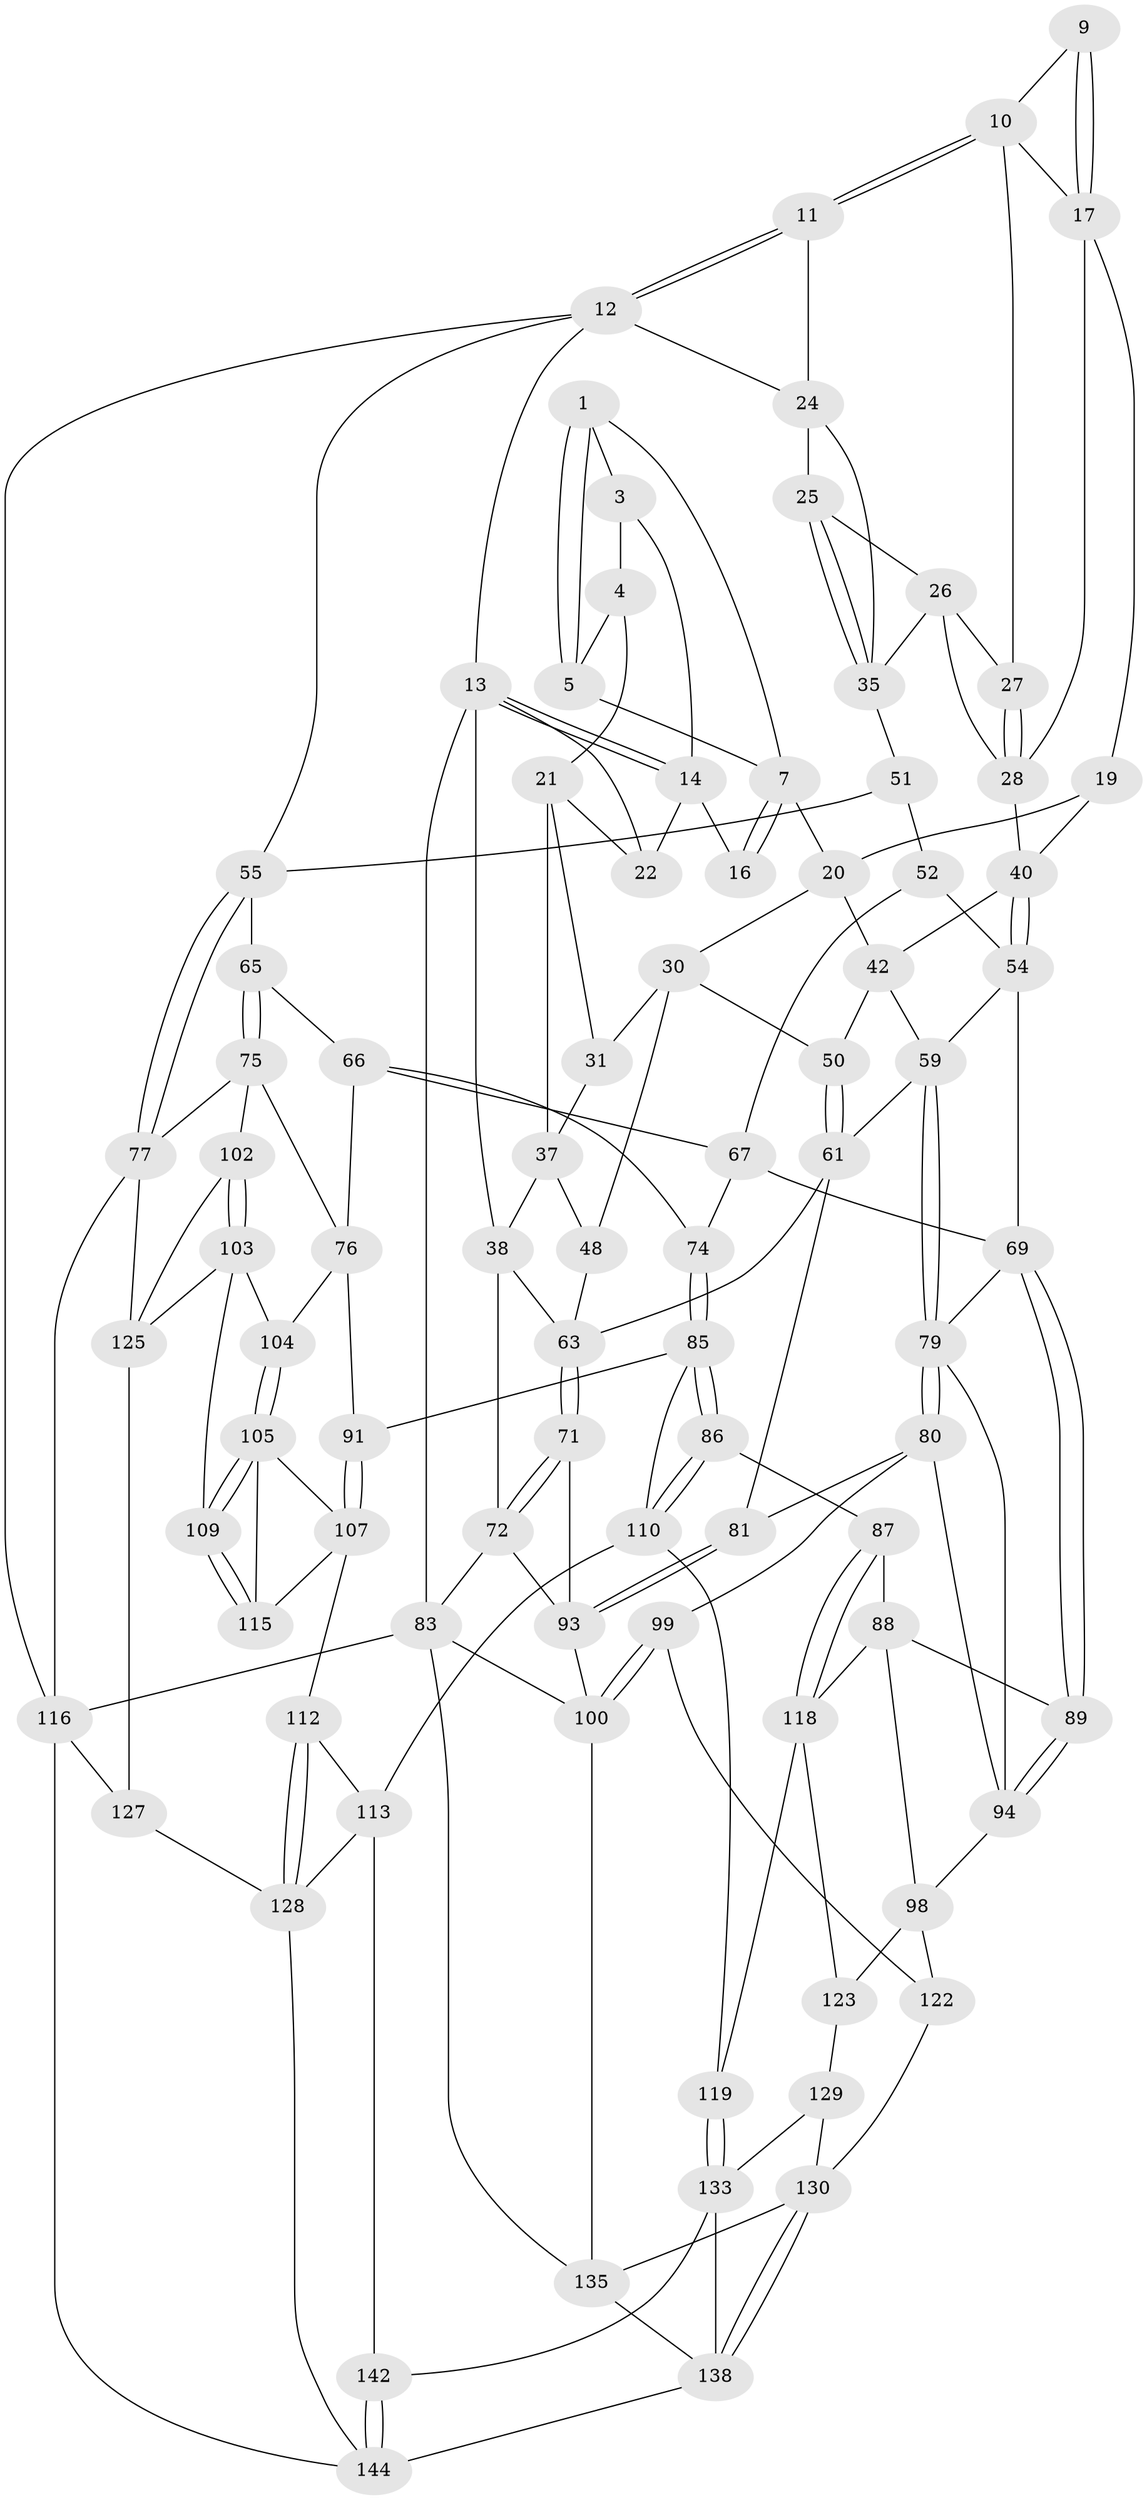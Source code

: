 // Generated by graph-tools (version 1.1) at 2025/52/02/27/25 19:52:41]
// undirected, 88 vertices, 192 edges
graph export_dot {
graph [start="1"]
  node [color=gray90,style=filled];
  1 [pos="+0.1507924985045339+0.09856777302606254",super="+2"];
  3 [pos="+0+0"];
  4 [pos="+0.11322760390029911+0.06858776221614163",super="+6"];
  5 [pos="+0.15718738633046297+0.11923633022591218"];
  7 [pos="+0.23937396612847775+0.08529571395212551",super="+8"];
  9 [pos="+0.4635307788056521+0"];
  10 [pos="+0.5680262540844282+0",super="+23"];
  11 [pos="+0.7589566740488799+0"];
  12 [pos="+1+0",super="+45"];
  13 [pos="+0+0",super="+36"];
  14 [pos="+0+0",super="+15"];
  16 [pos="+0.44725999327915356+0"];
  17 [pos="+0.40150942167864306+0.09849698759681473",super="+18"];
  19 [pos="+0.3537319240062481+0.17408496540283616"];
  20 [pos="+0.2548684472196402+0.1752445881482437",super="+29"];
  21 [pos="+0.08483903132764344+0.18199129379482765",super="+32"];
  22 [pos="+0.08004999021078997+0.1788323872114426"];
  24 [pos="+0.7339544772568658+0.10425705504619309",super="+43"];
  25 [pos="+0.5757000540926897+0.16491676853091894"];
  26 [pos="+0.5414642699464304+0.172911752710064",super="+33"];
  27 [pos="+0.5148487535027673+0.15823432282034486"];
  28 [pos="+0.45136773068004976+0.20813083089924378",super="+34"];
  30 [pos="+0.17568768408174196+0.25144558339131845",super="+47"];
  31 [pos="+0.16333765199444195+0.25062326021471537"];
  35 [pos="+0.5308303536009056+0.2767128392739172",super="+44"];
  37 [pos="+0.017238402644018918+0.31282273733304616",super="+46"];
  38 [pos="+0+0.31884704920004925",super="+39"];
  40 [pos="+0.4852431666332967+0.3518900225751307",super="+41"];
  42 [pos="+0.3009524788927973+0.33279430244795694",super="+49"];
  48 [pos="+0.10149590320245418+0.4069374677638566"];
  50 [pos="+0.19260948164322317+0.3763380015946793"];
  51 [pos="+0.7376182458253698+0.21175984118199578",super="+57"];
  52 [pos="+0.5853526632318555+0.4168923158728307",super="+53"];
  54 [pos="+0.501444154825008+0.4331091505224362",super="+58"];
  55 [pos="+1+0.46584969404386867",super="+56"];
  59 [pos="+0.33556743744453227+0.47685060057570133",super="+60"];
  61 [pos="+0.22428173099283544+0.5028190740535472",super="+62"];
  63 [pos="+0.08815414496147025+0.5335991338384846",super="+64"];
  65 [pos="+0.7525244317375354+0.491059573909483"];
  66 [pos="+0.6864932757895706+0.5061065493763941",super="+73"];
  67 [pos="+0.5841485982208107+0.46200058211886075",super="+68"];
  69 [pos="+0.4896551049770562+0.5904770761409415",super="+70"];
  71 [pos="+0+0.6173926983467977"];
  72 [pos="+0+0.6429386096200727",super="+82"];
  74 [pos="+0.6212647168115865+0.6004986249107851"];
  75 [pos="+0.7660406316107973+0.6223715738890296",super="+78"];
  76 [pos="+0.7323833268972658+0.6534718903074846",super="+90"];
  77 [pos="+1+0.5793624824619229",super="+117"];
  79 [pos="+0.3252909300933962+0.6331682487208368",super="+84"];
  80 [pos="+0.26320459177633093+0.6490342306042336",super="+96"];
  81 [pos="+0.2203403746842613+0.6373561345021971"];
  83 [pos="+0+1",super="+137"];
  85 [pos="+0.6092580719245969+0.6461919794876673",super="+92"];
  86 [pos="+0.5676261250932791+0.6955905218120285"];
  87 [pos="+0.5351812404056843+0.7005999863072616"];
  88 [pos="+0.49247965134242466+0.6293352873122416",super="+97"];
  89 [pos="+0.4917032627510599+0.6272955164430586"];
  91 [pos="+0.7251135117454703+0.6680175129265444"];
  93 [pos="+0.1700117881642118+0.7279243573119466",super="+101"];
  94 [pos="+0.36586991920906+0.6741404602711076",super="+95"];
  98 [pos="+0.38201718569585735+0.743355096147903",super="+121"];
  99 [pos="+0.26458844819077404+0.799299643387906"];
  100 [pos="+0.2238929236246402+0.8041900875109649",super="+136"];
  102 [pos="+1+0.6072040392393795"];
  103 [pos="+0.8267110629555277+0.7097662120152038",super="+108"];
  104 [pos="+0.8072849848625278+0.7092642326280573"];
  105 [pos="+0.7949841490114119+0.7363706514041745",super="+106"];
  107 [pos="+0.7354847251201273+0.6957534934768417",super="+111"];
  109 [pos="+0.824955552247962+0.7867185088637182"];
  110 [pos="+0.6585320665450848+0.7358167394533057",super="+114"];
  112 [pos="+0.7364789229398853+0.8426318845781634"];
  113 [pos="+0.7197517492753314+0.8424554052931039",super="+141"];
  115 [pos="+0.7612125354115794+0.8180247532564092"];
  116 [pos="+1+1",super="+145"];
  118 [pos="+0.5264912594397877+0.7219598533905981",super="+120"];
  119 [pos="+0.5599362034017434+0.844461241355497"];
  122 [pos="+0.2924681891913418+0.8073094859683095"];
  123 [pos="+0.46717556406956434+0.8111158363138633",super="+124"];
  125 [pos="+0.8525033339649931+0.7889871187363459",super="+126"];
  127 [pos="+0.8724508781496239+0.9140288671952809"];
  128 [pos="+0.7911400700746358+0.901249557953879",super="+143"];
  129 [pos="+0.4098373624402957+0.8376647211753135",super="+132"];
  130 [pos="+0.3629906756957681+0.8890206352821965",super="+131"];
  133 [pos="+0.584163420513457+0.9103993591582666",super="+134"];
  135 [pos="+0.3059494294626294+0.897232130193927",super="+140"];
  138 [pos="+0.4938688976801278+1",super="+139"];
  142 [pos="+0.6288610947823389+0.8969957466986904"];
  144 [pos="+0.748855209873168+0.9965520166086121",super="+146"];
  1 -- 5;
  1 -- 5;
  1 -- 3;
  1 -- 7;
  3 -- 4;
  3 -- 14;
  4 -- 21;
  4 -- 5;
  5 -- 7;
  7 -- 16;
  7 -- 16;
  7 -- 20;
  9 -- 10;
  9 -- 17;
  9 -- 17;
  10 -- 11;
  10 -- 11;
  10 -- 17;
  10 -- 27;
  11 -- 12;
  11 -- 12;
  11 -- 24;
  12 -- 13;
  12 -- 116;
  12 -- 55;
  12 -- 24;
  13 -- 14;
  13 -- 14;
  13 -- 83;
  13 -- 38;
  13 -- 22;
  14 -- 22;
  14 -- 16;
  17 -- 19;
  17 -- 28;
  19 -- 20;
  19 -- 40;
  20 -- 42;
  20 -- 30;
  21 -- 22;
  21 -- 37;
  21 -- 31;
  24 -- 25;
  24 -- 35;
  25 -- 26;
  25 -- 35;
  25 -- 35;
  26 -- 27;
  26 -- 35;
  26 -- 28;
  27 -- 28;
  27 -- 28;
  28 -- 40;
  30 -- 31;
  30 -- 48;
  30 -- 50;
  31 -- 37;
  35 -- 51;
  37 -- 38;
  37 -- 48;
  38 -- 72;
  38 -- 63;
  40 -- 54;
  40 -- 54;
  40 -- 42;
  42 -- 59;
  42 -- 50;
  48 -- 63;
  50 -- 61;
  50 -- 61;
  51 -- 52 [weight=2];
  51 -- 55;
  52 -- 67;
  52 -- 54;
  54 -- 59;
  54 -- 69;
  55 -- 77;
  55 -- 77;
  55 -- 65;
  59 -- 79;
  59 -- 79;
  59 -- 61;
  61 -- 81;
  61 -- 63;
  63 -- 71;
  63 -- 71;
  65 -- 66;
  65 -- 75;
  65 -- 75;
  66 -- 67;
  66 -- 76;
  66 -- 74;
  67 -- 74;
  67 -- 69;
  69 -- 89;
  69 -- 89;
  69 -- 79;
  71 -- 72;
  71 -- 72;
  71 -- 93;
  72 -- 83;
  72 -- 93;
  74 -- 85;
  74 -- 85;
  75 -- 76;
  75 -- 77;
  75 -- 102;
  76 -- 104;
  76 -- 91;
  77 -- 125;
  77 -- 116;
  79 -- 80;
  79 -- 80;
  79 -- 94;
  80 -- 81;
  80 -- 99;
  80 -- 94;
  81 -- 93;
  81 -- 93;
  83 -- 116;
  83 -- 100;
  83 -- 135;
  85 -- 86;
  85 -- 86;
  85 -- 91;
  85 -- 110;
  86 -- 87;
  86 -- 110;
  86 -- 110;
  87 -- 88;
  87 -- 118;
  87 -- 118;
  88 -- 89;
  88 -- 98;
  88 -- 118;
  89 -- 94;
  89 -- 94;
  91 -- 107;
  91 -- 107;
  93 -- 100;
  94 -- 98;
  98 -- 123;
  98 -- 122;
  99 -- 100;
  99 -- 100;
  99 -- 122;
  100 -- 135;
  102 -- 103;
  102 -- 103;
  102 -- 125;
  103 -- 104;
  103 -- 109;
  103 -- 125;
  104 -- 105;
  104 -- 105;
  105 -- 109;
  105 -- 109;
  105 -- 107;
  105 -- 115;
  107 -- 112;
  107 -- 115;
  109 -- 115;
  109 -- 115;
  110 -- 113;
  110 -- 119;
  112 -- 113;
  112 -- 128;
  112 -- 128;
  113 -- 142;
  113 -- 128;
  116 -- 144;
  116 -- 127;
  118 -- 123;
  118 -- 119;
  119 -- 133;
  119 -- 133;
  122 -- 130;
  123 -- 129 [weight=2];
  125 -- 127;
  127 -- 128;
  128 -- 144;
  129 -- 130;
  129 -- 133;
  130 -- 138;
  130 -- 138;
  130 -- 135;
  133 -- 142;
  133 -- 138;
  135 -- 138;
  138 -- 144;
  142 -- 144;
  142 -- 144;
}
